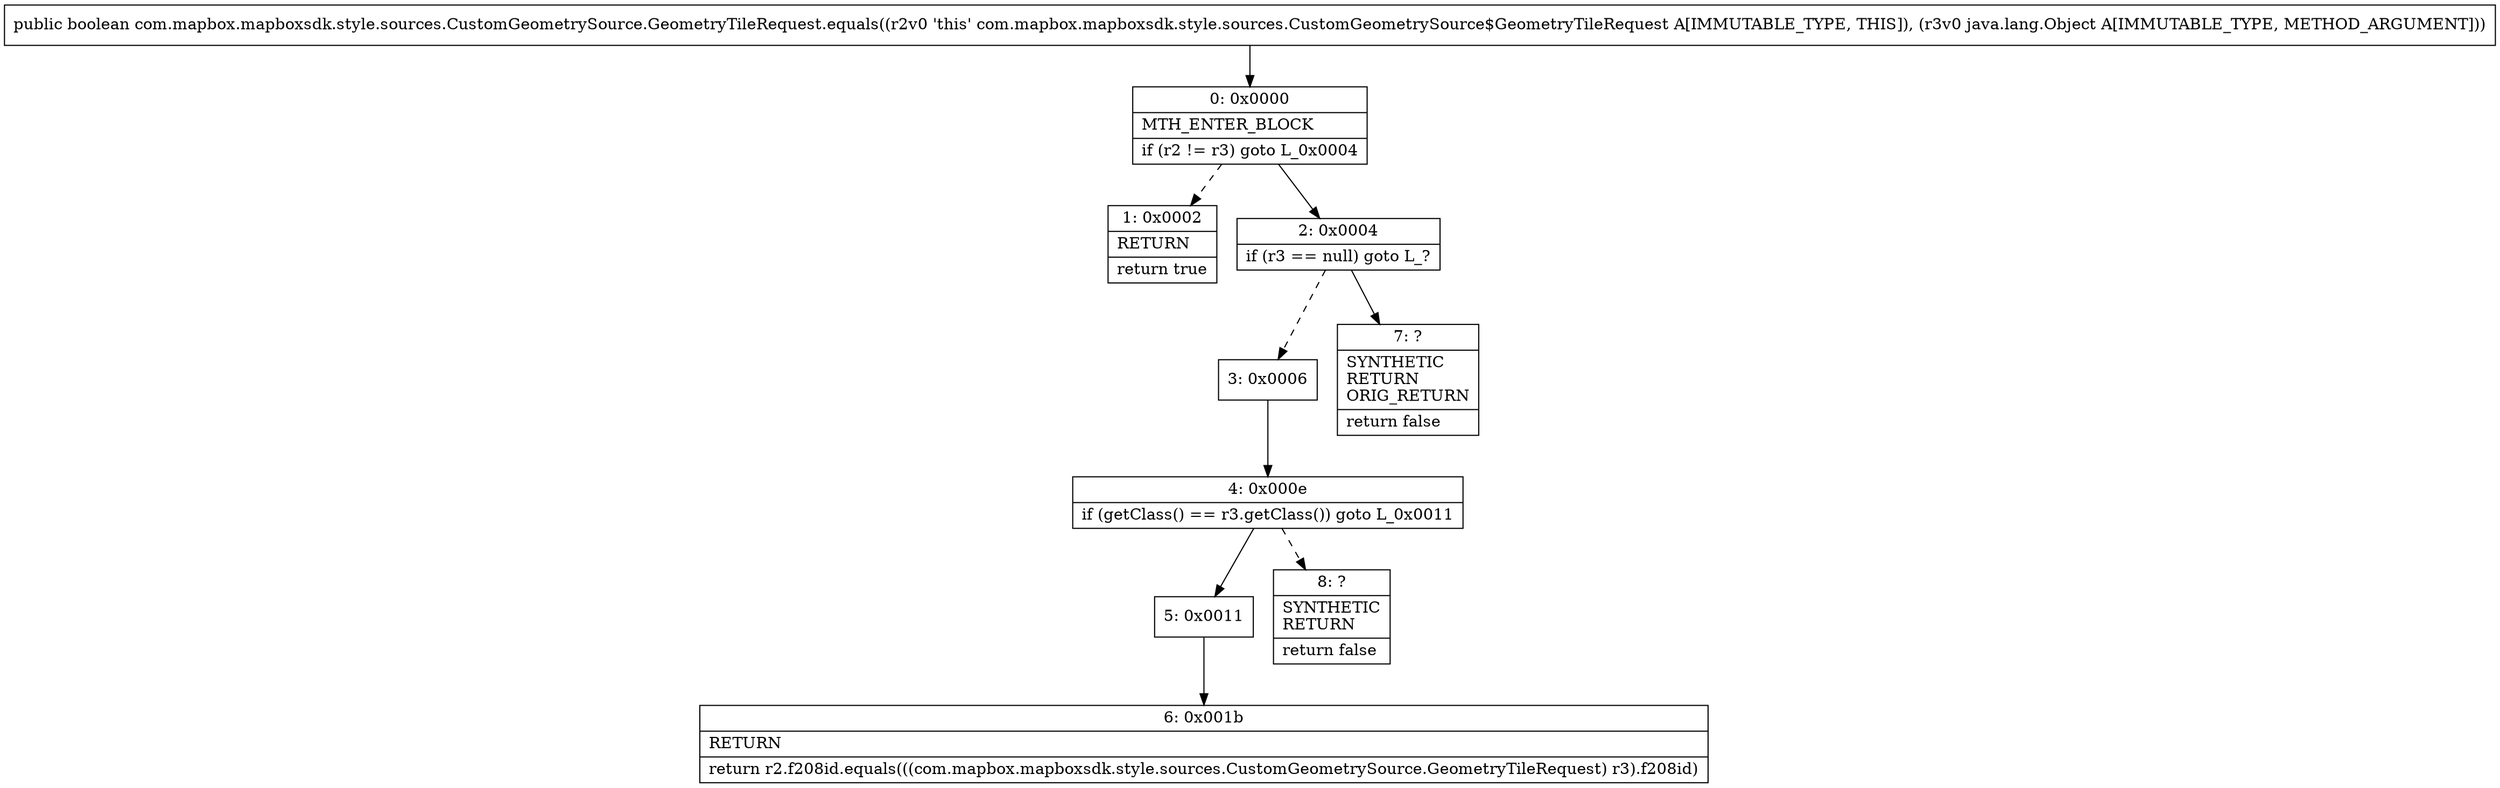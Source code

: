 digraph "CFG forcom.mapbox.mapboxsdk.style.sources.CustomGeometrySource.GeometryTileRequest.equals(Ljava\/lang\/Object;)Z" {
Node_0 [shape=record,label="{0\:\ 0x0000|MTH_ENTER_BLOCK\l|if (r2 != r3) goto L_0x0004\l}"];
Node_1 [shape=record,label="{1\:\ 0x0002|RETURN\l|return true\l}"];
Node_2 [shape=record,label="{2\:\ 0x0004|if (r3 == null) goto L_?\l}"];
Node_3 [shape=record,label="{3\:\ 0x0006}"];
Node_4 [shape=record,label="{4\:\ 0x000e|if (getClass() == r3.getClass()) goto L_0x0011\l}"];
Node_5 [shape=record,label="{5\:\ 0x0011}"];
Node_6 [shape=record,label="{6\:\ 0x001b|RETURN\l|return r2.f208id.equals(((com.mapbox.mapboxsdk.style.sources.CustomGeometrySource.GeometryTileRequest) r3).f208id)\l}"];
Node_7 [shape=record,label="{7\:\ ?|SYNTHETIC\lRETURN\lORIG_RETURN\l|return false\l}"];
Node_8 [shape=record,label="{8\:\ ?|SYNTHETIC\lRETURN\l|return false\l}"];
MethodNode[shape=record,label="{public boolean com.mapbox.mapboxsdk.style.sources.CustomGeometrySource.GeometryTileRequest.equals((r2v0 'this' com.mapbox.mapboxsdk.style.sources.CustomGeometrySource$GeometryTileRequest A[IMMUTABLE_TYPE, THIS]), (r3v0 java.lang.Object A[IMMUTABLE_TYPE, METHOD_ARGUMENT])) }"];
MethodNode -> Node_0;
Node_0 -> Node_1[style=dashed];
Node_0 -> Node_2;
Node_2 -> Node_3[style=dashed];
Node_2 -> Node_7;
Node_3 -> Node_4;
Node_4 -> Node_5;
Node_4 -> Node_8[style=dashed];
Node_5 -> Node_6;
}

